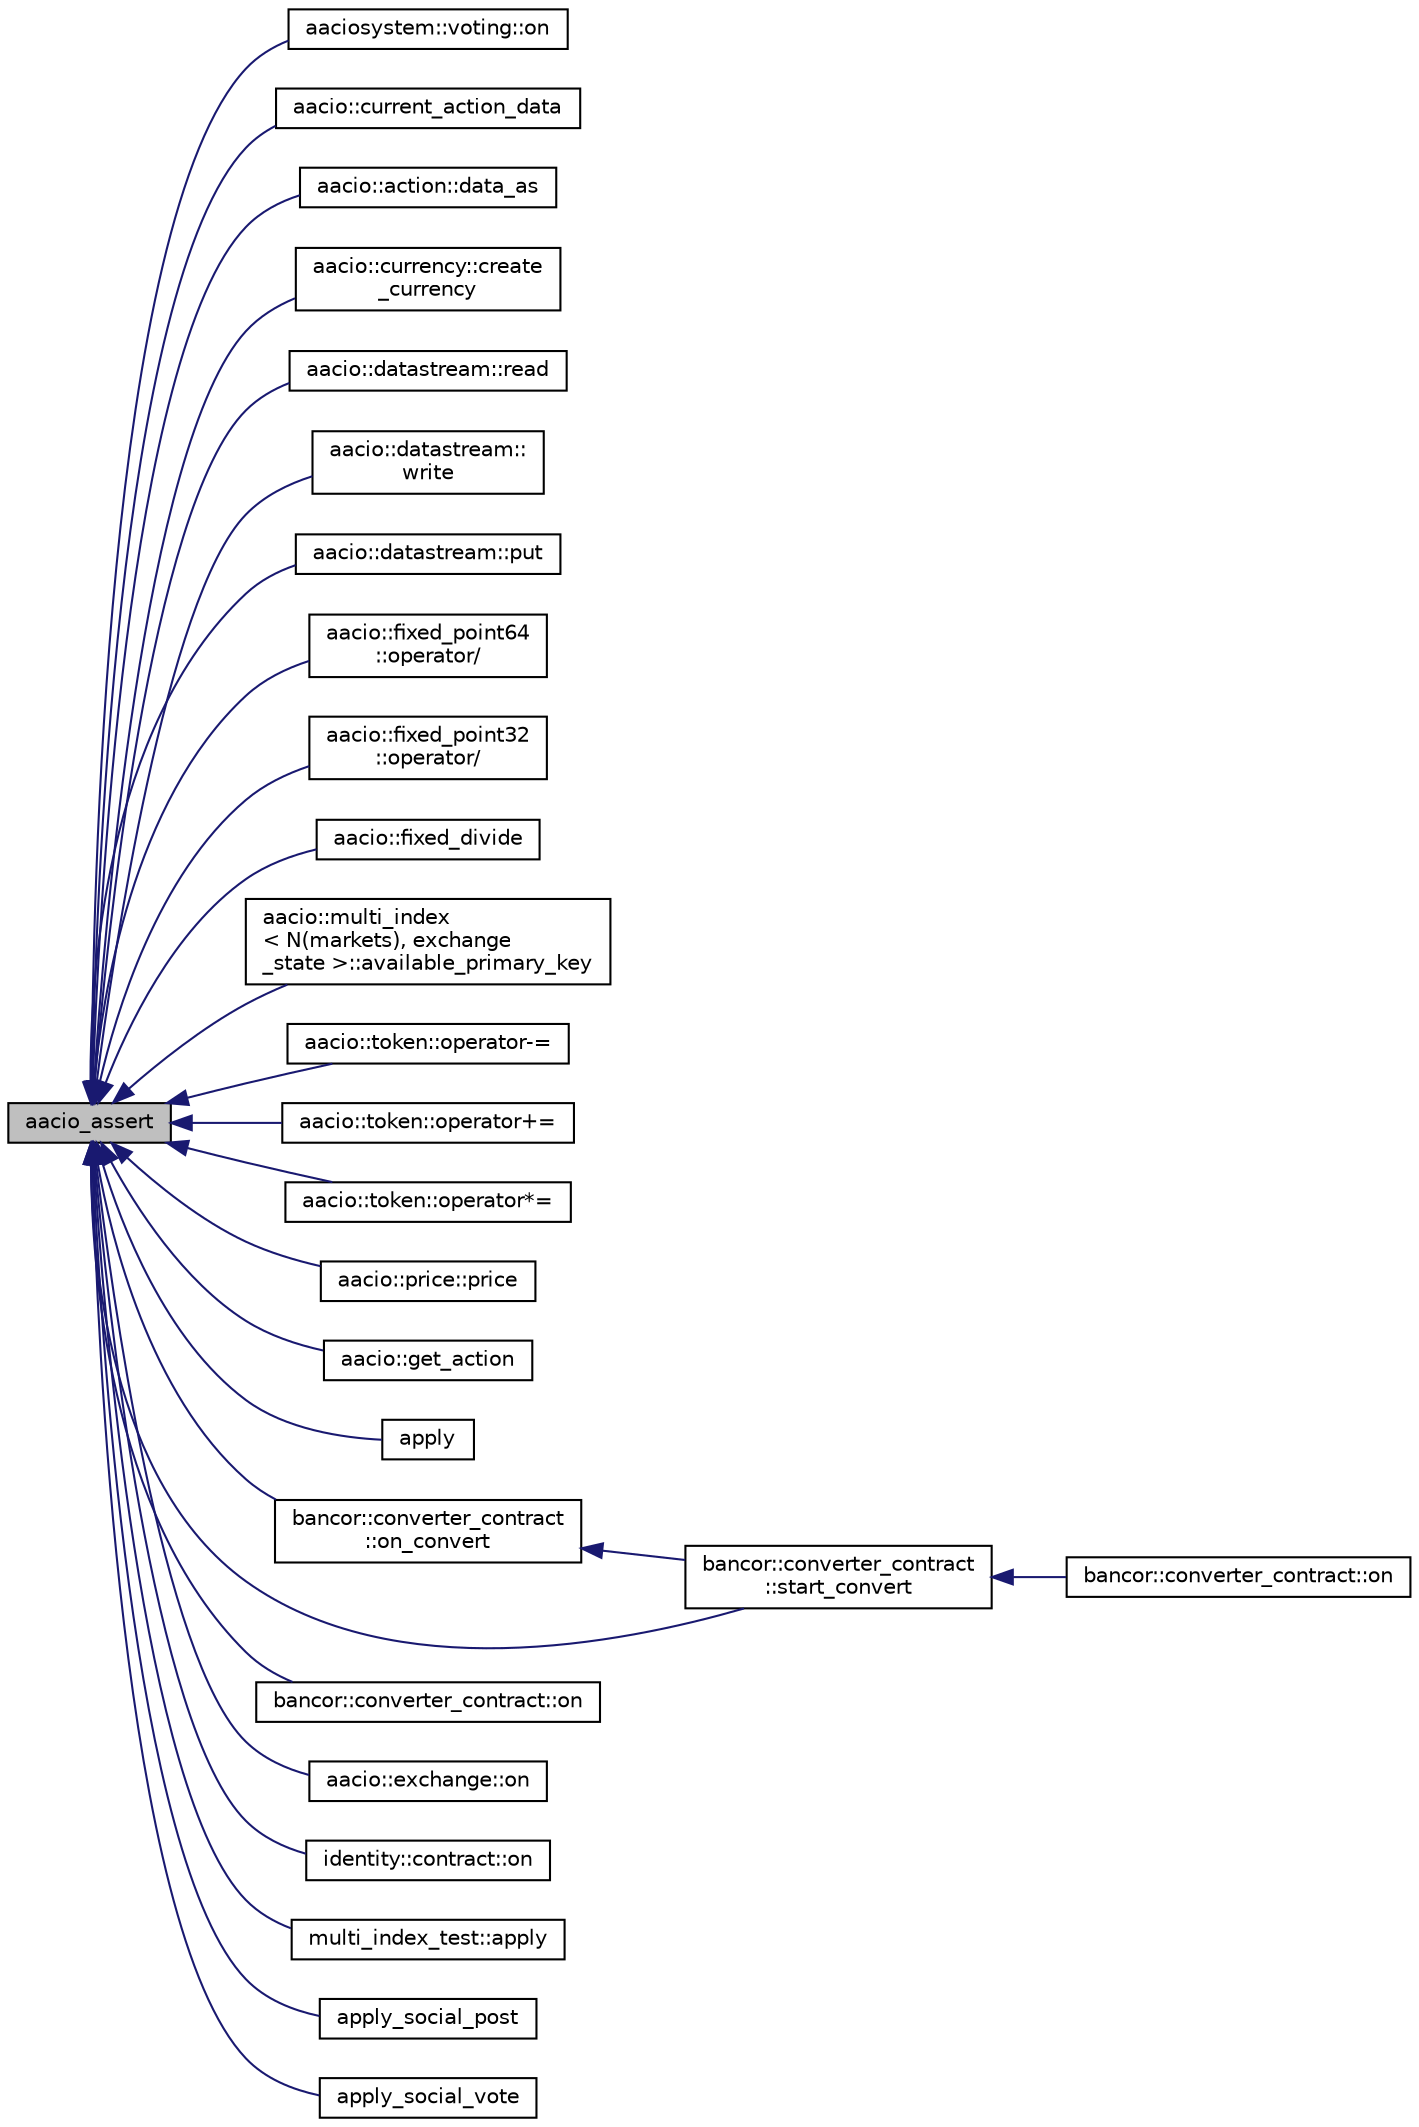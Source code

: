 digraph "aacio_assert"
{
  edge [fontname="Helvetica",fontsize="10",labelfontname="Helvetica",labelfontsize="10"];
  node [fontname="Helvetica",fontsize="10",shape=record];
  rankdir="LR";
  Node1 [label="aacio_assert",height=0.2,width=0.4,color="black", fillcolor="grey75", style="filled", fontcolor="black"];
  Node1 -> Node2 [dir="back",color="midnightblue",fontsize="10",style="solid"];
  Node2 [label="aaciosystem::voting::on",height=0.2,width=0.4,color="black", fillcolor="white", style="filled",URL="$classaaciosystem_1_1voting.html#a58de0ff458be70709e59cd781401dc42"];
  Node1 -> Node3 [dir="back",color="midnightblue",fontsize="10",style="solid"];
  Node3 [label="aacio::current_action_data",height=0.2,width=0.4,color="black", fillcolor="white", style="filled",URL="$group__actioncppapi.html#ga1dbfc575654dd0016e4701e719edbe28",tooltip="Interpret the action body as type T. "];
  Node1 -> Node4 [dir="back",color="midnightblue",fontsize="10",style="solid"];
  Node4 [label="aacio::action::data_as",height=0.2,width=0.4,color="black", fillcolor="white", style="filled",URL="$structaacio_1_1action.html#a400ffee1d8c1ae4262e601dbf6ec5fc0"];
  Node1 -> Node5 [dir="back",color="midnightblue",fontsize="10",style="solid"];
  Node5 [label="aacio::currency::create\l_currency",height=0.2,width=0.4,color="black", fillcolor="white", style="filled",URL="$classaacio_1_1currency.html#a7a7b9ea7a4124b4dc21bd57f383042a5"];
  Node1 -> Node6 [dir="back",color="midnightblue",fontsize="10",style="solid"];
  Node6 [label="aacio::datastream::read",height=0.2,width=0.4,color="black", fillcolor="white", style="filled",URL="$classaacio_1_1datastream.html#a5dd353d48ab5fd7953182198b4cfb849",tooltip="Reads a specified number of bytes from this stream into a buffer. "];
  Node1 -> Node7 [dir="back",color="midnightblue",fontsize="10",style="solid"];
  Node7 [label="aacio::datastream::\lwrite",height=0.2,width=0.4,color="black", fillcolor="white", style="filled",URL="$classaacio_1_1datastream.html#a18871fe58368deca0fd61d0fd7616755",tooltip="Writes a specified number of bytes into the stream from a buffer. "];
  Node1 -> Node8 [dir="back",color="midnightblue",fontsize="10",style="solid"];
  Node8 [label="aacio::datastream::put",height=0.2,width=0.4,color="black", fillcolor="white", style="filled",URL="$classaacio_1_1datastream.html#aae43a09979f5e484a02d86b8a17a2587",tooltip="Writes a byte into the stream. "];
  Node1 -> Node9 [dir="back",color="midnightblue",fontsize="10",style="solid"];
  Node9 [label="aacio::fixed_point64\l::operator/",height=0.2,width=0.4,color="black", fillcolor="white", style="filled",URL="$group__fixedpoint.html#gadee229420aa1db314948b0664323ba9c",tooltip="Division of two fixed_point64 result will be stored in fixed_point128. "];
  Node1 -> Node10 [dir="back",color="midnightblue",fontsize="10",style="solid"];
  Node10 [label="aacio::fixed_point32\l::operator/",height=0.2,width=0.4,color="black", fillcolor="white", style="filled",URL="$group__fixedpoint.html#ga47eb3555482ded843d054f02bae32c3e",tooltip="Division of two fixed_point32 result will be stored in fixed_point64. "];
  Node1 -> Node11 [dir="back",color="midnightblue",fontsize="10",style="solid"];
  Node11 [label="aacio::fixed_divide",height=0.2,width=0.4,color="black", fillcolor="white", style="filled",URL="$group__fixedpoint.html#ga605ac661acc42c361ed85c4398e880d0",tooltip="Wrapper function for dividing two unit64 variable and stores result in fixed_point64. "];
  Node1 -> Node12 [dir="back",color="midnightblue",fontsize="10",style="solid"];
  Node12 [label="aacio::multi_index\l\< N(markets), exchange\l_state \>::available_primary_key",height=0.2,width=0.4,color="black", fillcolor="white", style="filled",URL="$classaacio_1_1multi__index.html#ad20885f931ff0a95899e48e866cf002b"];
  Node1 -> Node13 [dir="back",color="midnightblue",fontsize="10",style="solid"];
  Node13 [label="aacio::token::operator-=",height=0.2,width=0.4,color="black", fillcolor="white", style="filled",URL="$classaacio_1_1token.html#ad5f3b69a9f5cfc057719e9a83e835be6",tooltip="Subtracts quantity of token from this object. "];
  Node1 -> Node14 [dir="back",color="midnightblue",fontsize="10",style="solid"];
  Node14 [label="aacio::token::operator+=",height=0.2,width=0.4,color="black", fillcolor="white", style="filled",URL="$classaacio_1_1token.html#a17e4db907dda222b2f0678e264a1616d",tooltip="Adds quantity of token to this object. "];
  Node1 -> Node15 [dir="back",color="midnightblue",fontsize="10",style="solid"];
  Node15 [label="aacio::token::operator*=",height=0.2,width=0.4,color="black", fillcolor="white", style="filled",URL="$classaacio_1_1token.html#a89ed694ad8844dda040264fd115a8d05",tooltip="Multiplies quantity of token by an integer. "];
  Node1 -> Node16 [dir="back",color="midnightblue",fontsize="10",style="solid"];
  Node16 [label="aacio::price::price",height=0.2,width=0.4,color="black", fillcolor="white", style="filled",URL="$structaacio_1_1price.html#abb8106fce4e7e287befe8e309abbb544",tooltip="Construction for price given the base token and quote token. "];
  Node1 -> Node17 [dir="back",color="midnightblue",fontsize="10",style="solid"];
  Node17 [label="aacio::get_action",height=0.2,width=0.4,color="black", fillcolor="white", style="filled",URL="$group__transactioncppapi.html#ga974a97d5931de251ebd3dcf672dfca96"];
  Node1 -> Node18 [dir="back",color="midnightblue",fontsize="10",style="solid"];
  Node18 [label="apply",height=0.2,width=0.4,color="black", fillcolor="white", style="filled",URL="$asserter_8cpp.html#a569d3d0ca7b56fb8c580faaa3d73179a",tooltip="The apply method implements the dispatch of events to this contract. "];
  Node1 -> Node19 [dir="back",color="midnightblue",fontsize="10",style="solid"];
  Node19 [label="bancor::converter_contract\l::on_convert",height=0.2,width=0.4,color="black", fillcolor="white", style="filled",URL="$classbancor_1_1converter__contract.html#a606723604418ba5f0432493ba2ffd818"];
  Node19 -> Node20 [dir="back",color="midnightblue",fontsize="10",style="solid"];
  Node20 [label="bancor::converter_contract\l::start_convert",height=0.2,width=0.4,color="black", fillcolor="white", style="filled",URL="$classbancor_1_1converter__contract.html#ab04abf8e1d02393ddbc9b09b5b5a5be1"];
  Node20 -> Node21 [dir="back",color="midnightblue",fontsize="10",style="solid"];
  Node21 [label="bancor::converter_contract::on",height=0.2,width=0.4,color="black", fillcolor="white", style="filled",URL="$classbancor_1_1converter__contract.html#a9042eadac31dfc5a4133cfbecaefb66e"];
  Node1 -> Node20 [dir="back",color="midnightblue",fontsize="10",style="solid"];
  Node1 -> Node22 [dir="back",color="midnightblue",fontsize="10",style="solid"];
  Node22 [label="bancor::converter_contract::on",height=0.2,width=0.4,color="black", fillcolor="white", style="filled",URL="$classbancor_1_1converter__contract.html#a05d78a86731dfec1c38f8997d3392f79"];
  Node1 -> Node23 [dir="back",color="midnightblue",fontsize="10",style="solid"];
  Node23 [label="aacio::exchange::on",height=0.2,width=0.4,color="black", fillcolor="white", style="filled",URL="$classaacio_1_1exchange.html#a43b2bdac8c60fed94c556f2e06bdfda2"];
  Node1 -> Node24 [dir="back",color="midnightblue",fontsize="10",style="solid"];
  Node24 [label="identity::contract::on",height=0.2,width=0.4,color="black", fillcolor="white", style="filled",URL="$classidentity_1_1contract.html#ae1223cdb3abe5357783ef6f516dfc7de"];
  Node1 -> Node25 [dir="back",color="midnightblue",fontsize="10",style="solid"];
  Node25 [label="multi_index_test::apply",height=0.2,width=0.4,color="black", fillcolor="white", style="filled",URL="$namespacemulti__index__test.html#a8109a32ec4bbacf6f7d16183704e2559",tooltip="The apply method implements the dispatch of events to this contract. "];
  Node1 -> Node26 [dir="back",color="midnightblue",fontsize="10",style="solid"];
  Node26 [label="apply_social_post",height=0.2,width=0.4,color="black", fillcolor="white", style="filled",URL="$social_8cpp.html#a2f4b1a700aef8a99b9d4c12d252d231a"];
  Node1 -> Node27 [dir="back",color="midnightblue",fontsize="10",style="solid"];
  Node27 [label="apply_social_vote",height=0.2,width=0.4,color="black", fillcolor="white", style="filled",URL="$social_8cpp.html#ac3d5473926cea7fd3ad0bbcb7186fc6f"];
}
